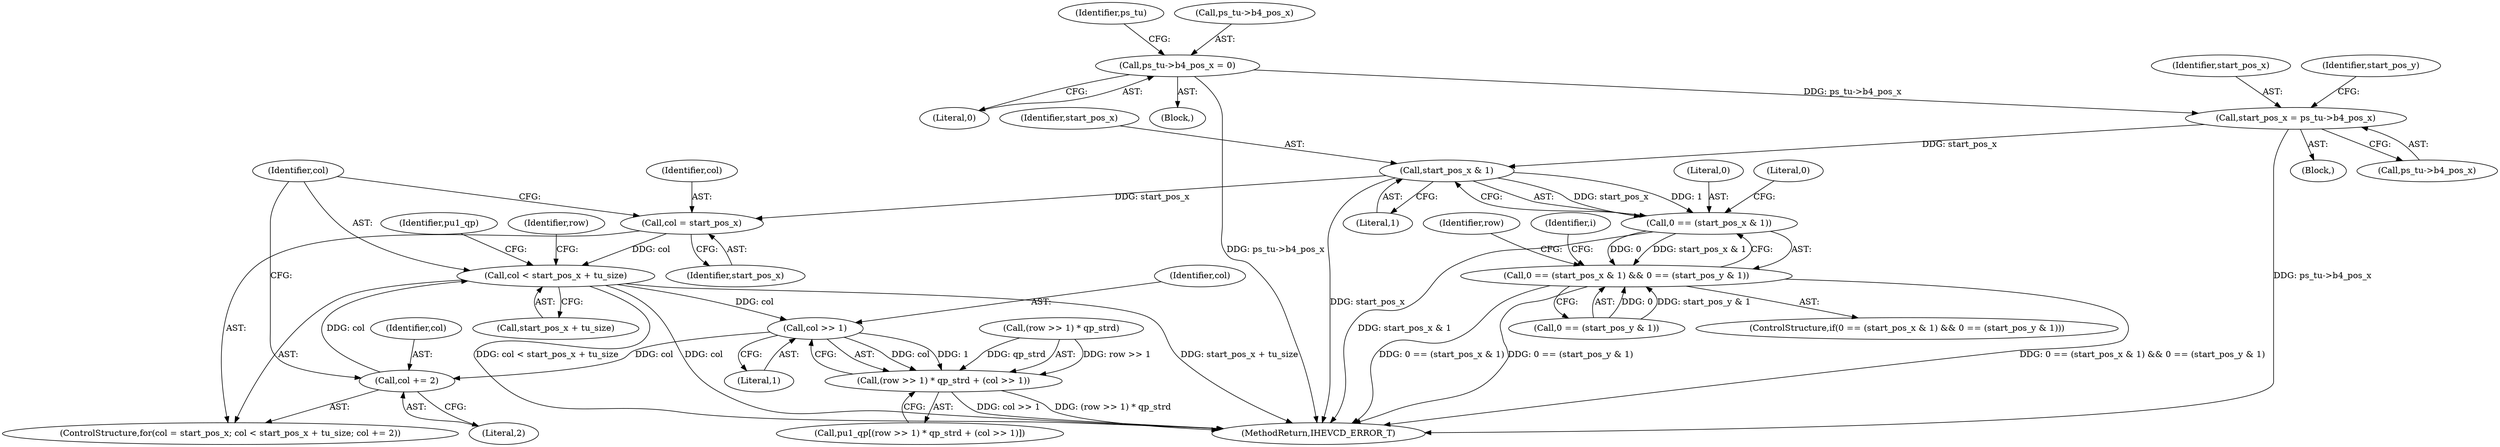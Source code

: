 digraph "0_Android_bcfc7124f6ef9f1ec128fb2e90de774a5b33d199_0@pointer" {
"1001743" [label="(Call,ps_tu->b4_pos_x = 0)"];
"1002754" [label="(Call,start_pos_x = ps_tu->b4_pos_x)"];
"1002780" [label="(Call,start_pos_x & 1)"];
"1002778" [label="(Call,0 == (start_pos_x & 1))"];
"1002777" [label="(Call,0 == (start_pos_x & 1) && 0 == (start_pos_y & 1))"];
"1002805" [label="(Call,col = start_pos_x)"];
"1002808" [label="(Call,col < start_pos_x + tu_size)"];
"1002826" [label="(Call,col >> 1)"];
"1002813" [label="(Call,col += 2)"];
"1002820" [label="(Call,(row >> 1) * qp_strd + (col >> 1))"];
"1002779" [label="(Literal,0)"];
"1005079" [label="(MethodReturn,IHEVCD_ERROR_T)"];
"1001750" [label="(Identifier,ps_tu)"];
"1002781" [label="(Identifier,start_pos_x)"];
"1002804" [label="(ControlStructure,for(col = start_pos_x; col < start_pos_x + tu_size; col += 2))"];
"1002747" [label="(Identifier,i)"];
"1002801" [label="(Identifier,row)"];
"1002819" [label="(Identifier,pu1_qp)"];
"1002776" [label="(ControlStructure,if(0 == (start_pos_x & 1) && 0 == (start_pos_y & 1)))"];
"1002826" [label="(Call,col >> 1)"];
"1002821" [label="(Call,(row >> 1) * qp_strd)"];
"1002806" [label="(Identifier,col)"];
"1002807" [label="(Identifier,start_pos_x)"];
"1002750" [label="(Block,)"];
"1002756" [label="(Call,ps_tu->b4_pos_x)"];
"1002784" [label="(Literal,0)"];
"1002805" [label="(Call,col = start_pos_x)"];
"1002780" [label="(Call,start_pos_x & 1)"];
"1002777" [label="(Call,0 == (start_pos_x & 1) && 0 == (start_pos_y & 1))"];
"1002820" [label="(Call,(row >> 1) * qp_strd + (col >> 1))"];
"1002818" [label="(Call,pu1_qp[(row >> 1) * qp_strd + (col >> 1)])"];
"1002808" [label="(Call,col < start_pos_x + tu_size)"];
"1002754" [label="(Call,start_pos_x = ps_tu->b4_pos_x)"];
"1002793" [label="(Identifier,row)"];
"1001744" [label="(Call,ps_tu->b4_pos_x)"];
"1002813" [label="(Call,col += 2)"];
"1002810" [label="(Call,start_pos_x + tu_size)"];
"1002814" [label="(Identifier,col)"];
"1001711" [label="(Block,)"];
"1002782" [label="(Literal,1)"];
"1002783" [label="(Call,0 == (start_pos_y & 1))"];
"1002809" [label="(Identifier,col)"];
"1002755" [label="(Identifier,start_pos_x)"];
"1002828" [label="(Literal,1)"];
"1001747" [label="(Literal,0)"];
"1002778" [label="(Call,0 == (start_pos_x & 1))"];
"1002760" [label="(Identifier,start_pos_y)"];
"1002815" [label="(Literal,2)"];
"1001743" [label="(Call,ps_tu->b4_pos_x = 0)"];
"1002827" [label="(Identifier,col)"];
"1001743" -> "1001711"  [label="AST: "];
"1001743" -> "1001747"  [label="CFG: "];
"1001744" -> "1001743"  [label="AST: "];
"1001747" -> "1001743"  [label="AST: "];
"1001750" -> "1001743"  [label="CFG: "];
"1001743" -> "1005079"  [label="DDG: ps_tu->b4_pos_x"];
"1001743" -> "1002754"  [label="DDG: ps_tu->b4_pos_x"];
"1002754" -> "1002750"  [label="AST: "];
"1002754" -> "1002756"  [label="CFG: "];
"1002755" -> "1002754"  [label="AST: "];
"1002756" -> "1002754"  [label="AST: "];
"1002760" -> "1002754"  [label="CFG: "];
"1002754" -> "1005079"  [label="DDG: ps_tu->b4_pos_x"];
"1002754" -> "1002780"  [label="DDG: start_pos_x"];
"1002780" -> "1002778"  [label="AST: "];
"1002780" -> "1002782"  [label="CFG: "];
"1002781" -> "1002780"  [label="AST: "];
"1002782" -> "1002780"  [label="AST: "];
"1002778" -> "1002780"  [label="CFG: "];
"1002780" -> "1005079"  [label="DDG: start_pos_x"];
"1002780" -> "1002778"  [label="DDG: start_pos_x"];
"1002780" -> "1002778"  [label="DDG: 1"];
"1002780" -> "1002805"  [label="DDG: start_pos_x"];
"1002778" -> "1002777"  [label="AST: "];
"1002779" -> "1002778"  [label="AST: "];
"1002784" -> "1002778"  [label="CFG: "];
"1002777" -> "1002778"  [label="CFG: "];
"1002778" -> "1005079"  [label="DDG: start_pos_x & 1"];
"1002778" -> "1002777"  [label="DDG: 0"];
"1002778" -> "1002777"  [label="DDG: start_pos_x & 1"];
"1002777" -> "1002776"  [label="AST: "];
"1002777" -> "1002783"  [label="CFG: "];
"1002783" -> "1002777"  [label="AST: "];
"1002793" -> "1002777"  [label="CFG: "];
"1002747" -> "1002777"  [label="CFG: "];
"1002777" -> "1005079"  [label="DDG: 0 == (start_pos_y & 1)"];
"1002777" -> "1005079"  [label="DDG: 0 == (start_pos_x & 1) && 0 == (start_pos_y & 1)"];
"1002777" -> "1005079"  [label="DDG: 0 == (start_pos_x & 1)"];
"1002783" -> "1002777"  [label="DDG: 0"];
"1002783" -> "1002777"  [label="DDG: start_pos_y & 1"];
"1002805" -> "1002804"  [label="AST: "];
"1002805" -> "1002807"  [label="CFG: "];
"1002806" -> "1002805"  [label="AST: "];
"1002807" -> "1002805"  [label="AST: "];
"1002809" -> "1002805"  [label="CFG: "];
"1002805" -> "1002808"  [label="DDG: col"];
"1002808" -> "1002804"  [label="AST: "];
"1002808" -> "1002810"  [label="CFG: "];
"1002809" -> "1002808"  [label="AST: "];
"1002810" -> "1002808"  [label="AST: "];
"1002819" -> "1002808"  [label="CFG: "];
"1002801" -> "1002808"  [label="CFG: "];
"1002808" -> "1005079"  [label="DDG: start_pos_x + tu_size"];
"1002808" -> "1005079"  [label="DDG: col < start_pos_x + tu_size"];
"1002808" -> "1005079"  [label="DDG: col"];
"1002813" -> "1002808"  [label="DDG: col"];
"1002808" -> "1002826"  [label="DDG: col"];
"1002826" -> "1002820"  [label="AST: "];
"1002826" -> "1002828"  [label="CFG: "];
"1002827" -> "1002826"  [label="AST: "];
"1002828" -> "1002826"  [label="AST: "];
"1002820" -> "1002826"  [label="CFG: "];
"1002826" -> "1002813"  [label="DDG: col"];
"1002826" -> "1002820"  [label="DDG: col"];
"1002826" -> "1002820"  [label="DDG: 1"];
"1002813" -> "1002804"  [label="AST: "];
"1002813" -> "1002815"  [label="CFG: "];
"1002814" -> "1002813"  [label="AST: "];
"1002815" -> "1002813"  [label="AST: "];
"1002809" -> "1002813"  [label="CFG: "];
"1002820" -> "1002818"  [label="AST: "];
"1002821" -> "1002820"  [label="AST: "];
"1002818" -> "1002820"  [label="CFG: "];
"1002820" -> "1005079"  [label="DDG: col >> 1"];
"1002820" -> "1005079"  [label="DDG: (row >> 1) * qp_strd"];
"1002821" -> "1002820"  [label="DDG: row >> 1"];
"1002821" -> "1002820"  [label="DDG: qp_strd"];
}
